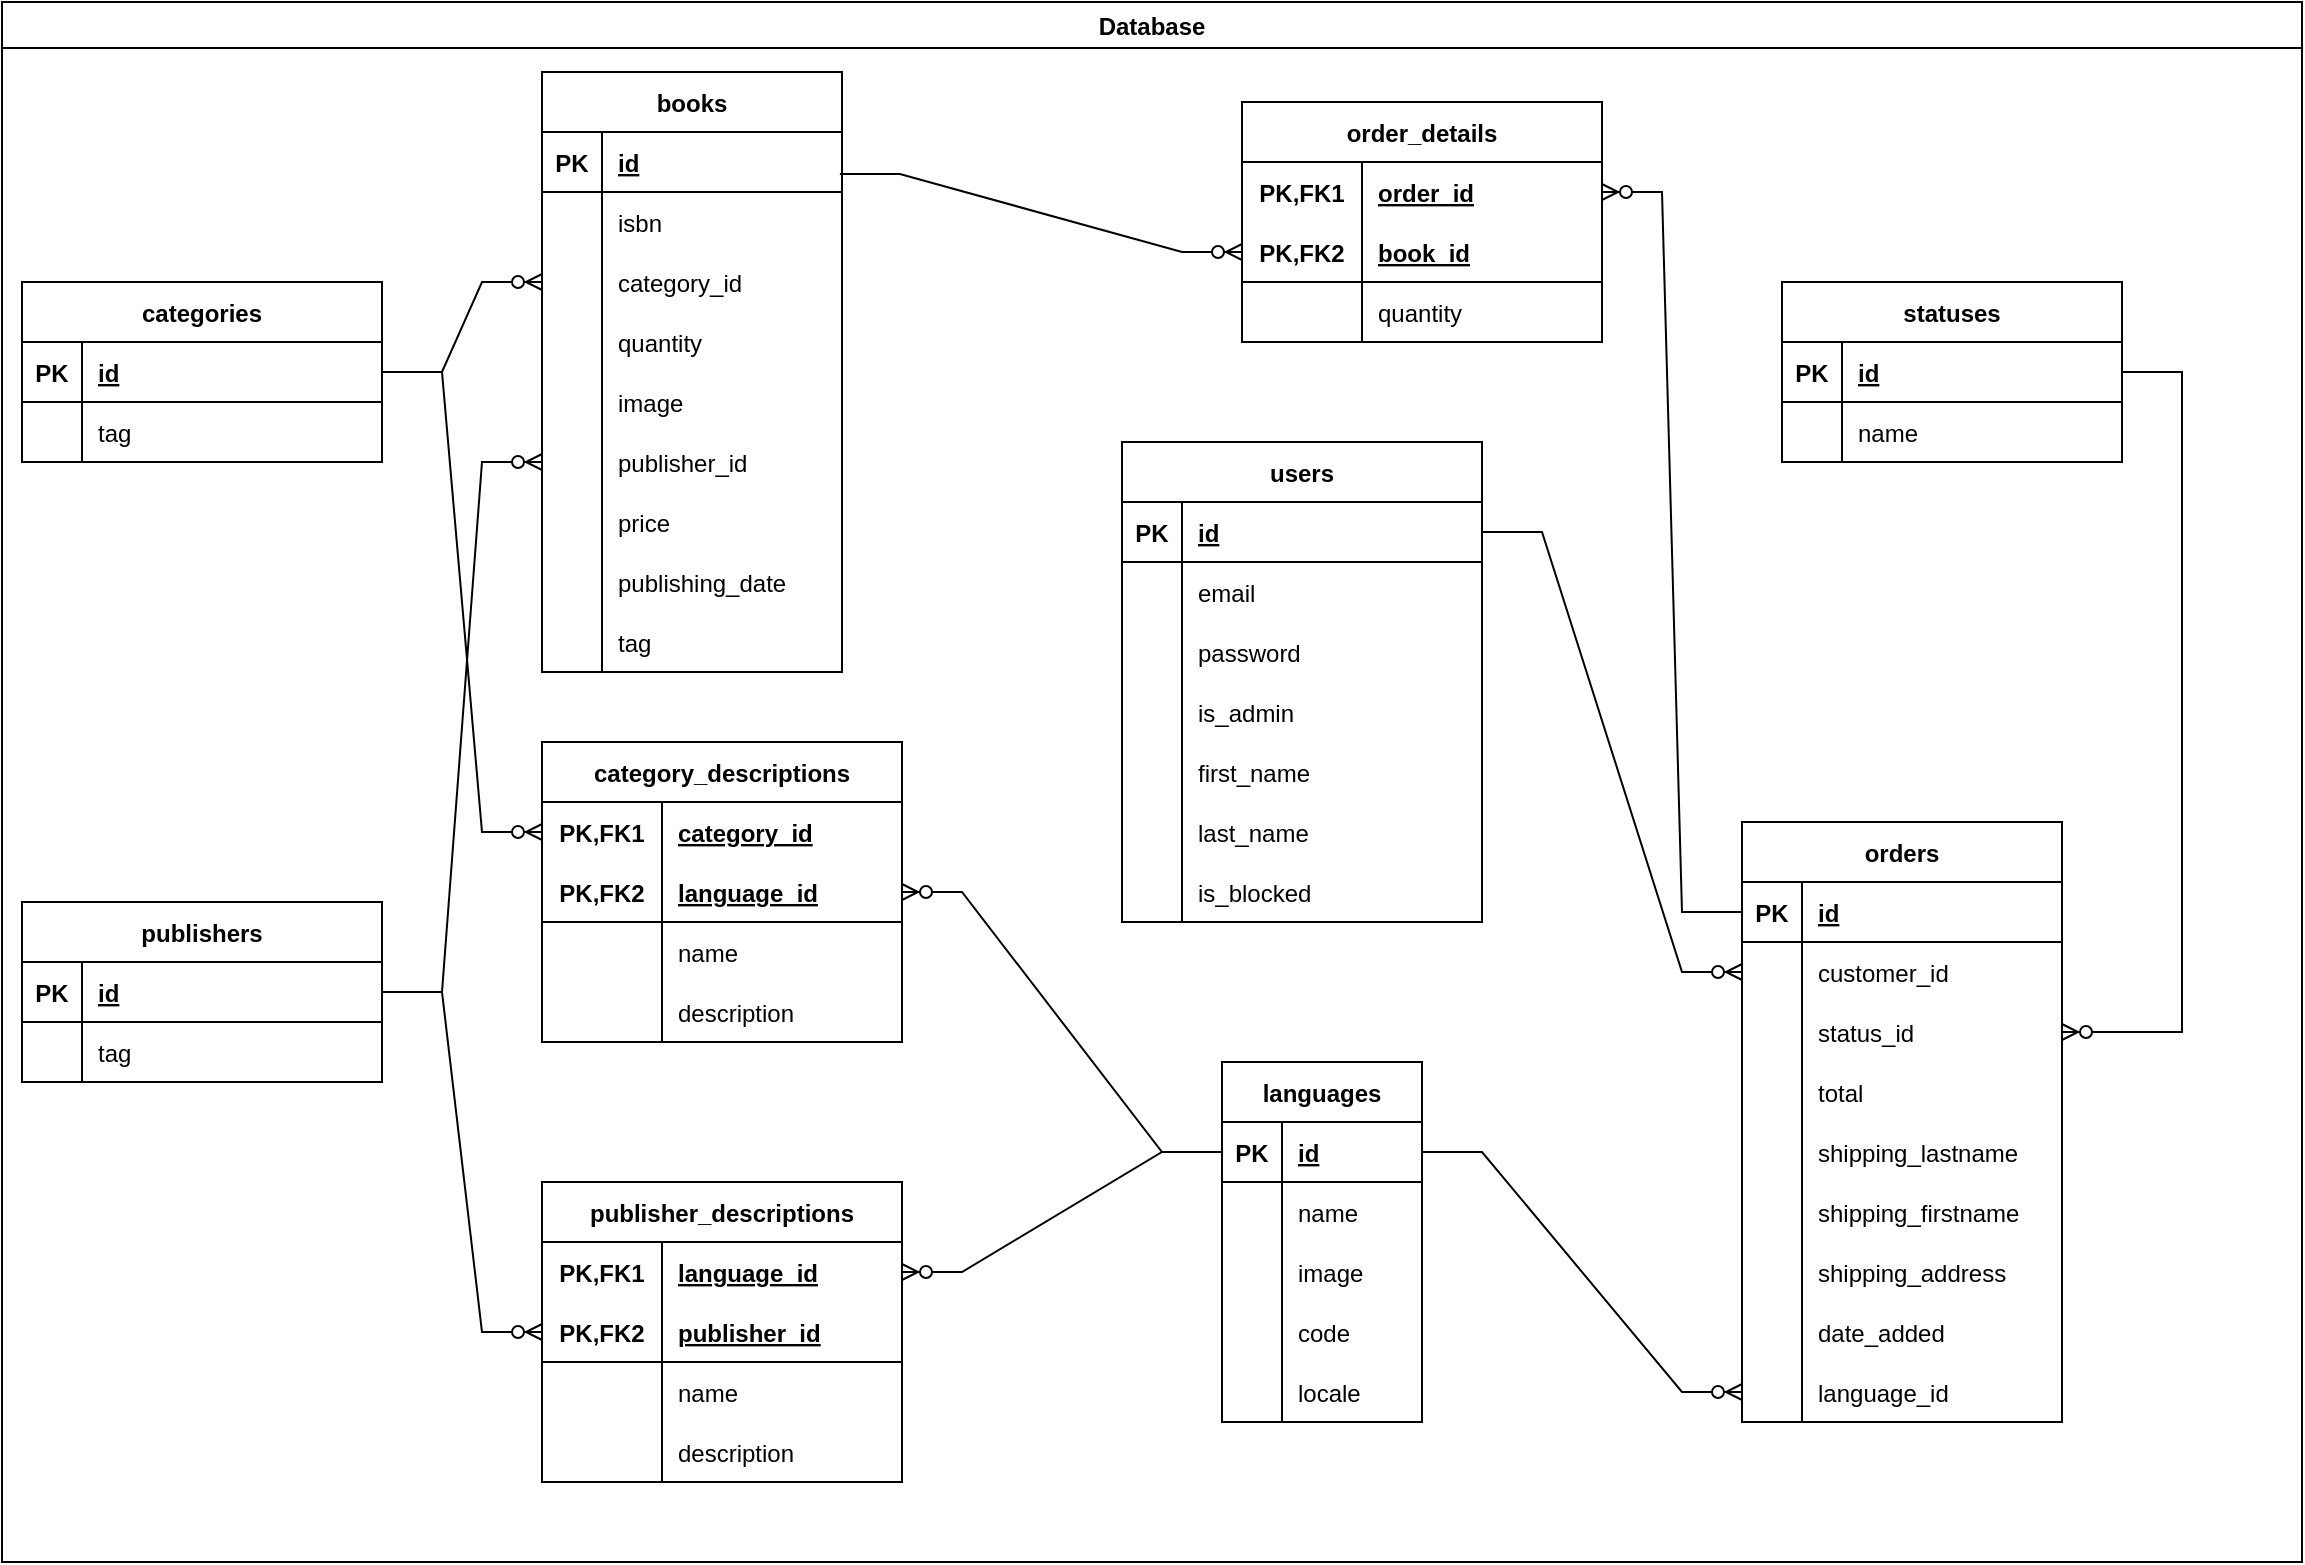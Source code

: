 <mxfile version="18.0.4" type="device"><diagram id="bjLAlt9_28FovXSgBq-a" name="Page-1"><mxGraphModel dx="2769" dy="1892" grid="1" gridSize="10" guides="1" tooltips="1" connect="1" arrows="1" fold="1" page="1" pageScale="1" pageWidth="1169" pageHeight="827" math="0" shadow="0"><root><mxCell id="0"/><mxCell id="1" parent="0"/><mxCell id="B6vU46QMTHsuETWmdPIT-1" value="Database" style="swimlane;" vertex="1" parent="1"><mxGeometry x="-1160" y="-790" width="1150" height="780" as="geometry"/></mxCell><mxCell id="B6vU46QMTHsuETWmdPIT-12" value="statuses" style="shape=table;startSize=30;container=1;collapsible=1;childLayout=tableLayout;fixedRows=1;rowLines=0;fontStyle=1;align=center;resizeLast=1;" vertex="1" parent="B6vU46QMTHsuETWmdPIT-1"><mxGeometry x="890" y="140" width="170" height="90" as="geometry"/></mxCell><mxCell id="B6vU46QMTHsuETWmdPIT-13" value="" style="shape=tableRow;horizontal=0;startSize=0;swimlaneHead=0;swimlaneBody=0;fillColor=none;collapsible=0;dropTarget=0;points=[[0,0.5],[1,0.5]];portConstraint=eastwest;top=0;left=0;right=0;bottom=1;" vertex="1" parent="B6vU46QMTHsuETWmdPIT-12"><mxGeometry y="30" width="170" height="30" as="geometry"/></mxCell><mxCell id="B6vU46QMTHsuETWmdPIT-14" value="PK" style="shape=partialRectangle;connectable=0;fillColor=none;top=0;left=0;bottom=0;right=0;fontStyle=1;overflow=hidden;" vertex="1" parent="B6vU46QMTHsuETWmdPIT-13"><mxGeometry width="30" height="30" as="geometry"><mxRectangle width="30" height="30" as="alternateBounds"/></mxGeometry></mxCell><mxCell id="B6vU46QMTHsuETWmdPIT-15" value="id" style="shape=partialRectangle;connectable=0;fillColor=none;top=0;left=0;bottom=0;right=0;align=left;spacingLeft=6;fontStyle=5;overflow=hidden;" vertex="1" parent="B6vU46QMTHsuETWmdPIT-13"><mxGeometry x="30" width="140" height="30" as="geometry"><mxRectangle width="140" height="30" as="alternateBounds"/></mxGeometry></mxCell><mxCell id="B6vU46QMTHsuETWmdPIT-16" value="" style="shape=tableRow;horizontal=0;startSize=0;swimlaneHead=0;swimlaneBody=0;fillColor=none;collapsible=0;dropTarget=0;points=[[0,0.5],[1,0.5]];portConstraint=eastwest;top=0;left=0;right=0;bottom=0;" vertex="1" parent="B6vU46QMTHsuETWmdPIT-12"><mxGeometry y="60" width="170" height="30" as="geometry"/></mxCell><mxCell id="B6vU46QMTHsuETWmdPIT-17" value="" style="shape=partialRectangle;connectable=0;fillColor=none;top=0;left=0;bottom=0;right=0;editable=1;overflow=hidden;" vertex="1" parent="B6vU46QMTHsuETWmdPIT-16"><mxGeometry width="30" height="30" as="geometry"><mxRectangle width="30" height="30" as="alternateBounds"/></mxGeometry></mxCell><mxCell id="B6vU46QMTHsuETWmdPIT-18" value="name" style="shape=partialRectangle;connectable=0;fillColor=none;top=0;left=0;bottom=0;right=0;align=left;spacingLeft=6;overflow=hidden;" vertex="1" parent="B6vU46QMTHsuETWmdPIT-16"><mxGeometry x="30" width="140" height="30" as="geometry"><mxRectangle width="140" height="30" as="alternateBounds"/></mxGeometry></mxCell><mxCell id="LK1R9qPp1oiLDb903F-I-153" value="orders" style="shape=table;startSize=30;container=1;collapsible=1;childLayout=tableLayout;fixedRows=1;rowLines=0;fontStyle=1;align=center;resizeLast=1;" parent="B6vU46QMTHsuETWmdPIT-1" vertex="1"><mxGeometry x="870" y="410" width="160" height="300" as="geometry"/></mxCell><mxCell id="LK1R9qPp1oiLDb903F-I-154" value="" style="shape=tableRow;horizontal=0;startSize=0;swimlaneHead=0;swimlaneBody=0;fillColor=none;collapsible=0;dropTarget=0;points=[[0,0.5],[1,0.5]];portConstraint=eastwest;top=0;left=0;right=0;bottom=1;" parent="LK1R9qPp1oiLDb903F-I-153" vertex="1"><mxGeometry y="30" width="160" height="30" as="geometry"/></mxCell><mxCell id="LK1R9qPp1oiLDb903F-I-155" value="PK" style="shape=partialRectangle;connectable=0;fillColor=none;top=0;left=0;bottom=0;right=0;fontStyle=1;overflow=hidden;" parent="LK1R9qPp1oiLDb903F-I-154" vertex="1"><mxGeometry width="30" height="30" as="geometry"><mxRectangle width="30" height="30" as="alternateBounds"/></mxGeometry></mxCell><mxCell id="LK1R9qPp1oiLDb903F-I-156" value="id" style="shape=partialRectangle;connectable=0;fillColor=none;top=0;left=0;bottom=0;right=0;align=left;spacingLeft=6;fontStyle=5;overflow=hidden;" parent="LK1R9qPp1oiLDb903F-I-154" vertex="1"><mxGeometry x="30" width="130" height="30" as="geometry"><mxRectangle width="130" height="30" as="alternateBounds"/></mxGeometry></mxCell><mxCell id="LK1R9qPp1oiLDb903F-I-157" value="" style="shape=tableRow;horizontal=0;startSize=0;swimlaneHead=0;swimlaneBody=0;fillColor=none;collapsible=0;dropTarget=0;points=[[0,0.5],[1,0.5]];portConstraint=eastwest;top=0;left=0;right=0;bottom=0;" parent="LK1R9qPp1oiLDb903F-I-153" vertex="1"><mxGeometry y="60" width="160" height="30" as="geometry"/></mxCell><mxCell id="LK1R9qPp1oiLDb903F-I-158" value="" style="shape=partialRectangle;connectable=0;fillColor=none;top=0;left=0;bottom=0;right=0;editable=1;overflow=hidden;" parent="LK1R9qPp1oiLDb903F-I-157" vertex="1"><mxGeometry width="30" height="30" as="geometry"><mxRectangle width="30" height="30" as="alternateBounds"/></mxGeometry></mxCell><mxCell id="LK1R9qPp1oiLDb903F-I-159" value="customer_id" style="shape=partialRectangle;connectable=0;fillColor=none;top=0;left=0;bottom=0;right=0;align=left;spacingLeft=6;overflow=hidden;" parent="LK1R9qPp1oiLDb903F-I-157" vertex="1"><mxGeometry x="30" width="130" height="30" as="geometry"><mxRectangle width="130" height="30" as="alternateBounds"/></mxGeometry></mxCell><mxCell id="LK1R9qPp1oiLDb903F-I-178" value="" style="shape=tableRow;horizontal=0;startSize=0;swimlaneHead=0;swimlaneBody=0;fillColor=none;collapsible=0;dropTarget=0;points=[[0,0.5],[1,0.5]];portConstraint=eastwest;top=0;left=0;right=0;bottom=0;" parent="LK1R9qPp1oiLDb903F-I-153" vertex="1"><mxGeometry y="90" width="160" height="30" as="geometry"/></mxCell><mxCell id="LK1R9qPp1oiLDb903F-I-179" value="" style="shape=partialRectangle;connectable=0;fillColor=none;top=0;left=0;bottom=0;right=0;editable=1;overflow=hidden;" parent="LK1R9qPp1oiLDb903F-I-178" vertex="1"><mxGeometry width="30" height="30" as="geometry"><mxRectangle width="30" height="30" as="alternateBounds"/></mxGeometry></mxCell><mxCell id="LK1R9qPp1oiLDb903F-I-180" value="status_id" style="shape=partialRectangle;connectable=0;fillColor=none;top=0;left=0;bottom=0;right=0;align=left;spacingLeft=6;overflow=hidden;" parent="LK1R9qPp1oiLDb903F-I-178" vertex="1"><mxGeometry x="30" width="130" height="30" as="geometry"><mxRectangle width="130" height="30" as="alternateBounds"/></mxGeometry></mxCell><mxCell id="LK1R9qPp1oiLDb903F-I-175" value="" style="shape=tableRow;horizontal=0;startSize=0;swimlaneHead=0;swimlaneBody=0;fillColor=none;collapsible=0;dropTarget=0;points=[[0,0.5],[1,0.5]];portConstraint=eastwest;top=0;left=0;right=0;bottom=0;" parent="LK1R9qPp1oiLDb903F-I-153" vertex="1"><mxGeometry y="120" width="160" height="30" as="geometry"/></mxCell><mxCell id="LK1R9qPp1oiLDb903F-I-176" value="" style="shape=partialRectangle;connectable=0;fillColor=none;top=0;left=0;bottom=0;right=0;editable=1;overflow=hidden;" parent="LK1R9qPp1oiLDb903F-I-175" vertex="1"><mxGeometry width="30" height="30" as="geometry"><mxRectangle width="30" height="30" as="alternateBounds"/></mxGeometry></mxCell><mxCell id="LK1R9qPp1oiLDb903F-I-177" value="total" style="shape=partialRectangle;connectable=0;fillColor=none;top=0;left=0;bottom=0;right=0;align=left;spacingLeft=6;overflow=hidden;" parent="LK1R9qPp1oiLDb903F-I-175" vertex="1"><mxGeometry x="30" width="130" height="30" as="geometry"><mxRectangle width="130" height="30" as="alternateBounds"/></mxGeometry></mxCell><mxCell id="LK1R9qPp1oiLDb903F-I-160" value="" style="shape=tableRow;horizontal=0;startSize=0;swimlaneHead=0;swimlaneBody=0;fillColor=none;collapsible=0;dropTarget=0;points=[[0,0.5],[1,0.5]];portConstraint=eastwest;top=0;left=0;right=0;bottom=0;" parent="LK1R9qPp1oiLDb903F-I-153" vertex="1"><mxGeometry y="150" width="160" height="30" as="geometry"/></mxCell><mxCell id="LK1R9qPp1oiLDb903F-I-161" value="" style="shape=partialRectangle;connectable=0;fillColor=none;top=0;left=0;bottom=0;right=0;editable=1;overflow=hidden;" parent="LK1R9qPp1oiLDb903F-I-160" vertex="1"><mxGeometry width="30" height="30" as="geometry"><mxRectangle width="30" height="30" as="alternateBounds"/></mxGeometry></mxCell><mxCell id="LK1R9qPp1oiLDb903F-I-162" value="shipping_lastname" style="shape=partialRectangle;connectable=0;fillColor=none;top=0;left=0;bottom=0;right=0;align=left;spacingLeft=6;overflow=hidden;" parent="LK1R9qPp1oiLDb903F-I-160" vertex="1"><mxGeometry x="30" width="130" height="30" as="geometry"><mxRectangle width="130" height="30" as="alternateBounds"/></mxGeometry></mxCell><mxCell id="LK1R9qPp1oiLDb903F-I-166" value="" style="shape=tableRow;horizontal=0;startSize=0;swimlaneHead=0;swimlaneBody=0;fillColor=none;collapsible=0;dropTarget=0;points=[[0,0.5],[1,0.5]];portConstraint=eastwest;top=0;left=0;right=0;bottom=0;" parent="LK1R9qPp1oiLDb903F-I-153" vertex="1"><mxGeometry y="180" width="160" height="30" as="geometry"/></mxCell><mxCell id="LK1R9qPp1oiLDb903F-I-167" value="" style="shape=partialRectangle;connectable=0;fillColor=none;top=0;left=0;bottom=0;right=0;editable=1;overflow=hidden;" parent="LK1R9qPp1oiLDb903F-I-166" vertex="1"><mxGeometry width="30" height="30" as="geometry"><mxRectangle width="30" height="30" as="alternateBounds"/></mxGeometry></mxCell><mxCell id="LK1R9qPp1oiLDb903F-I-168" value="shipping_firstname" style="shape=partialRectangle;connectable=0;fillColor=none;top=0;left=0;bottom=0;right=0;align=left;spacingLeft=6;overflow=hidden;" parent="LK1R9qPp1oiLDb903F-I-166" vertex="1"><mxGeometry x="30" width="130" height="30" as="geometry"><mxRectangle width="130" height="30" as="alternateBounds"/></mxGeometry></mxCell><mxCell id="LK1R9qPp1oiLDb903F-I-172" value="" style="shape=tableRow;horizontal=0;startSize=0;swimlaneHead=0;swimlaneBody=0;fillColor=none;collapsible=0;dropTarget=0;points=[[0,0.5],[1,0.5]];portConstraint=eastwest;top=0;left=0;right=0;bottom=0;" parent="LK1R9qPp1oiLDb903F-I-153" vertex="1"><mxGeometry y="210" width="160" height="30" as="geometry"/></mxCell><mxCell id="LK1R9qPp1oiLDb903F-I-173" value="" style="shape=partialRectangle;connectable=0;fillColor=none;top=0;left=0;bottom=0;right=0;editable=1;overflow=hidden;" parent="LK1R9qPp1oiLDb903F-I-172" vertex="1"><mxGeometry width="30" height="30" as="geometry"><mxRectangle width="30" height="30" as="alternateBounds"/></mxGeometry></mxCell><mxCell id="LK1R9qPp1oiLDb903F-I-174" value="shipping_address" style="shape=partialRectangle;connectable=0;fillColor=none;top=0;left=0;bottom=0;right=0;align=left;spacingLeft=6;overflow=hidden;" parent="LK1R9qPp1oiLDb903F-I-172" vertex="1"><mxGeometry x="30" width="130" height="30" as="geometry"><mxRectangle width="130" height="30" as="alternateBounds"/></mxGeometry></mxCell><mxCell id="LK1R9qPp1oiLDb903F-I-237" value="" style="shape=tableRow;horizontal=0;startSize=0;swimlaneHead=0;swimlaneBody=0;fillColor=none;collapsible=0;dropTarget=0;points=[[0,0.5],[1,0.5]];portConstraint=eastwest;top=0;left=0;right=0;bottom=0;" parent="LK1R9qPp1oiLDb903F-I-153" vertex="1"><mxGeometry y="240" width="160" height="30" as="geometry"/></mxCell><mxCell id="LK1R9qPp1oiLDb903F-I-238" value="" style="shape=partialRectangle;connectable=0;fillColor=none;top=0;left=0;bottom=0;right=0;editable=1;overflow=hidden;" parent="LK1R9qPp1oiLDb903F-I-237" vertex="1"><mxGeometry width="30" height="30" as="geometry"><mxRectangle width="30" height="30" as="alternateBounds"/></mxGeometry></mxCell><mxCell id="LK1R9qPp1oiLDb903F-I-239" value="date_added" style="shape=partialRectangle;connectable=0;fillColor=none;top=0;left=0;bottom=0;right=0;align=left;spacingLeft=6;overflow=hidden;" parent="LK1R9qPp1oiLDb903F-I-237" vertex="1"><mxGeometry x="30" width="130" height="30" as="geometry"><mxRectangle width="130" height="30" as="alternateBounds"/></mxGeometry></mxCell><mxCell id="LK1R9qPp1oiLDb903F-I-196" value="" style="shape=tableRow;horizontal=0;startSize=0;swimlaneHead=0;swimlaneBody=0;fillColor=none;collapsible=0;dropTarget=0;points=[[0,0.5],[1,0.5]];portConstraint=eastwest;top=0;left=0;right=0;bottom=0;" parent="LK1R9qPp1oiLDb903F-I-153" vertex="1"><mxGeometry y="270" width="160" height="30" as="geometry"/></mxCell><mxCell id="LK1R9qPp1oiLDb903F-I-197" value="" style="shape=partialRectangle;connectable=0;fillColor=none;top=0;left=0;bottom=0;right=0;editable=1;overflow=hidden;" parent="LK1R9qPp1oiLDb903F-I-196" vertex="1"><mxGeometry width="30" height="30" as="geometry"><mxRectangle width="30" height="30" as="alternateBounds"/></mxGeometry></mxCell><mxCell id="LK1R9qPp1oiLDb903F-I-198" value="language_id" style="shape=partialRectangle;connectable=0;fillColor=none;top=0;left=0;bottom=0;right=0;align=left;spacingLeft=6;overflow=hidden;" parent="LK1R9qPp1oiLDb903F-I-196" vertex="1"><mxGeometry x="30" width="130" height="30" as="geometry"><mxRectangle width="130" height="30" as="alternateBounds"/></mxGeometry></mxCell><mxCell id="LK1R9qPp1oiLDb903F-I-247" value="users" style="shape=table;startSize=30;container=1;collapsible=1;childLayout=tableLayout;fixedRows=1;rowLines=0;fontStyle=1;align=center;resizeLast=1;" parent="B6vU46QMTHsuETWmdPIT-1" vertex="1"><mxGeometry x="560" y="220" width="180" height="240" as="geometry"/></mxCell><mxCell id="LK1R9qPp1oiLDb903F-I-248" value="" style="shape=tableRow;horizontal=0;startSize=0;swimlaneHead=0;swimlaneBody=0;fillColor=none;collapsible=0;dropTarget=0;points=[[0,0.5],[1,0.5]];portConstraint=eastwest;top=0;left=0;right=0;bottom=1;" parent="LK1R9qPp1oiLDb903F-I-247" vertex="1"><mxGeometry y="30" width="180" height="30" as="geometry"/></mxCell><mxCell id="LK1R9qPp1oiLDb903F-I-249" value="PK" style="shape=partialRectangle;connectable=0;fillColor=none;top=0;left=0;bottom=0;right=0;fontStyle=1;overflow=hidden;" parent="LK1R9qPp1oiLDb903F-I-248" vertex="1"><mxGeometry width="30" height="30" as="geometry"><mxRectangle width="30" height="30" as="alternateBounds"/></mxGeometry></mxCell><mxCell id="LK1R9qPp1oiLDb903F-I-250" value="id" style="shape=partialRectangle;connectable=0;fillColor=none;top=0;left=0;bottom=0;right=0;align=left;spacingLeft=6;fontStyle=5;overflow=hidden;" parent="LK1R9qPp1oiLDb903F-I-248" vertex="1"><mxGeometry x="30" width="150" height="30" as="geometry"><mxRectangle width="150" height="30" as="alternateBounds"/></mxGeometry></mxCell><mxCell id="LK1R9qPp1oiLDb903F-I-251" value="" style="shape=tableRow;horizontal=0;startSize=0;swimlaneHead=0;swimlaneBody=0;fillColor=none;collapsible=0;dropTarget=0;points=[[0,0.5],[1,0.5]];portConstraint=eastwest;top=0;left=0;right=0;bottom=0;" parent="LK1R9qPp1oiLDb903F-I-247" vertex="1"><mxGeometry y="60" width="180" height="30" as="geometry"/></mxCell><mxCell id="LK1R9qPp1oiLDb903F-I-252" value="" style="shape=partialRectangle;connectable=0;fillColor=none;top=0;left=0;bottom=0;right=0;editable=1;overflow=hidden;" parent="LK1R9qPp1oiLDb903F-I-251" vertex="1"><mxGeometry width="30" height="30" as="geometry"><mxRectangle width="30" height="30" as="alternateBounds"/></mxGeometry></mxCell><mxCell id="LK1R9qPp1oiLDb903F-I-253" value="email" style="shape=partialRectangle;connectable=0;fillColor=none;top=0;left=0;bottom=0;right=0;align=left;spacingLeft=6;overflow=hidden;" parent="LK1R9qPp1oiLDb903F-I-251" vertex="1"><mxGeometry x="30" width="150" height="30" as="geometry"><mxRectangle width="150" height="30" as="alternateBounds"/></mxGeometry></mxCell><mxCell id="LK1R9qPp1oiLDb903F-I-254" value="" style="shape=tableRow;horizontal=0;startSize=0;swimlaneHead=0;swimlaneBody=0;fillColor=none;collapsible=0;dropTarget=0;points=[[0,0.5],[1,0.5]];portConstraint=eastwest;top=0;left=0;right=0;bottom=0;" parent="LK1R9qPp1oiLDb903F-I-247" vertex="1"><mxGeometry y="90" width="180" height="30" as="geometry"/></mxCell><mxCell id="LK1R9qPp1oiLDb903F-I-255" value="" style="shape=partialRectangle;connectable=0;fillColor=none;top=0;left=0;bottom=0;right=0;editable=1;overflow=hidden;" parent="LK1R9qPp1oiLDb903F-I-254" vertex="1"><mxGeometry width="30" height="30" as="geometry"><mxRectangle width="30" height="30" as="alternateBounds"/></mxGeometry></mxCell><mxCell id="LK1R9qPp1oiLDb903F-I-256" value="password" style="shape=partialRectangle;connectable=0;fillColor=none;top=0;left=0;bottom=0;right=0;align=left;spacingLeft=6;overflow=hidden;" parent="LK1R9qPp1oiLDb903F-I-254" vertex="1"><mxGeometry x="30" width="150" height="30" as="geometry"><mxRectangle width="150" height="30" as="alternateBounds"/></mxGeometry></mxCell><mxCell id="LK1R9qPp1oiLDb903F-I-257" value="" style="shape=tableRow;horizontal=0;startSize=0;swimlaneHead=0;swimlaneBody=0;fillColor=none;collapsible=0;dropTarget=0;points=[[0,0.5],[1,0.5]];portConstraint=eastwest;top=0;left=0;right=0;bottom=0;" parent="LK1R9qPp1oiLDb903F-I-247" vertex="1"><mxGeometry y="120" width="180" height="30" as="geometry"/></mxCell><mxCell id="LK1R9qPp1oiLDb903F-I-258" value="" style="shape=partialRectangle;connectable=0;fillColor=none;top=0;left=0;bottom=0;right=0;editable=1;overflow=hidden;" parent="LK1R9qPp1oiLDb903F-I-257" vertex="1"><mxGeometry width="30" height="30" as="geometry"><mxRectangle width="30" height="30" as="alternateBounds"/></mxGeometry></mxCell><mxCell id="LK1R9qPp1oiLDb903F-I-259" value="is_admin" style="shape=partialRectangle;connectable=0;fillColor=none;top=0;left=0;bottom=0;right=0;align=left;spacingLeft=6;overflow=hidden;" parent="LK1R9qPp1oiLDb903F-I-257" vertex="1"><mxGeometry x="30" width="150" height="30" as="geometry"><mxRectangle width="150" height="30" as="alternateBounds"/></mxGeometry></mxCell><mxCell id="LK1R9qPp1oiLDb903F-I-260" value="" style="shape=tableRow;horizontal=0;startSize=0;swimlaneHead=0;swimlaneBody=0;fillColor=none;collapsible=0;dropTarget=0;points=[[0,0.5],[1,0.5]];portConstraint=eastwest;top=0;left=0;right=0;bottom=0;" parent="LK1R9qPp1oiLDb903F-I-247" vertex="1"><mxGeometry y="150" width="180" height="30" as="geometry"/></mxCell><mxCell id="LK1R9qPp1oiLDb903F-I-261" value="" style="shape=partialRectangle;connectable=0;fillColor=none;top=0;left=0;bottom=0;right=0;editable=1;overflow=hidden;" parent="LK1R9qPp1oiLDb903F-I-260" vertex="1"><mxGeometry width="30" height="30" as="geometry"><mxRectangle width="30" height="30" as="alternateBounds"/></mxGeometry></mxCell><mxCell id="LK1R9qPp1oiLDb903F-I-262" value="first_name" style="shape=partialRectangle;connectable=0;fillColor=none;top=0;left=0;bottom=0;right=0;align=left;spacingLeft=6;overflow=hidden;" parent="LK1R9qPp1oiLDb903F-I-260" vertex="1"><mxGeometry x="30" width="150" height="30" as="geometry"><mxRectangle width="150" height="30" as="alternateBounds"/></mxGeometry></mxCell><mxCell id="LK1R9qPp1oiLDb903F-I-263" value="" style="shape=tableRow;horizontal=0;startSize=0;swimlaneHead=0;swimlaneBody=0;fillColor=none;collapsible=0;dropTarget=0;points=[[0,0.5],[1,0.5]];portConstraint=eastwest;top=0;left=0;right=0;bottom=0;" parent="LK1R9qPp1oiLDb903F-I-247" vertex="1"><mxGeometry y="180" width="180" height="30" as="geometry"/></mxCell><mxCell id="LK1R9qPp1oiLDb903F-I-264" value="" style="shape=partialRectangle;connectable=0;fillColor=none;top=0;left=0;bottom=0;right=0;editable=1;overflow=hidden;" parent="LK1R9qPp1oiLDb903F-I-263" vertex="1"><mxGeometry width="30" height="30" as="geometry"><mxRectangle width="30" height="30" as="alternateBounds"/></mxGeometry></mxCell><mxCell id="LK1R9qPp1oiLDb903F-I-265" value="last_name" style="shape=partialRectangle;connectable=0;fillColor=none;top=0;left=0;bottom=0;right=0;align=left;spacingLeft=6;overflow=hidden;" parent="LK1R9qPp1oiLDb903F-I-263" vertex="1"><mxGeometry x="30" width="150" height="30" as="geometry"><mxRectangle width="150" height="30" as="alternateBounds"/></mxGeometry></mxCell><mxCell id="LK1R9qPp1oiLDb903F-I-267" value="" style="shape=tableRow;horizontal=0;startSize=0;swimlaneHead=0;swimlaneBody=0;fillColor=none;collapsible=0;dropTarget=0;points=[[0,0.5],[1,0.5]];portConstraint=eastwest;top=0;left=0;right=0;bottom=0;" parent="LK1R9qPp1oiLDb903F-I-247" vertex="1"><mxGeometry y="210" width="180" height="30" as="geometry"/></mxCell><mxCell id="LK1R9qPp1oiLDb903F-I-268" value="" style="shape=partialRectangle;connectable=0;fillColor=none;top=0;left=0;bottom=0;right=0;editable=1;overflow=hidden;" parent="LK1R9qPp1oiLDb903F-I-267" vertex="1"><mxGeometry width="30" height="30" as="geometry"><mxRectangle width="30" height="30" as="alternateBounds"/></mxGeometry></mxCell><mxCell id="LK1R9qPp1oiLDb903F-I-269" value="is_blocked" style="shape=partialRectangle;connectable=0;fillColor=none;top=0;left=0;bottom=0;right=0;align=left;spacingLeft=6;overflow=hidden;" parent="LK1R9qPp1oiLDb903F-I-267" vertex="1"><mxGeometry x="30" width="150" height="30" as="geometry"><mxRectangle width="150" height="30" as="alternateBounds"/></mxGeometry></mxCell><mxCell id="LK1R9qPp1oiLDb903F-I-372" value="" style="edgeStyle=entityRelationEdgeStyle;fontSize=12;html=1;endArrow=ERzeroToMany;endFill=1;rounded=0;exitX=1;exitY=0.5;exitDx=0;exitDy=0;entryX=0;entryY=0.5;entryDx=0;entryDy=0;" parent="B6vU46QMTHsuETWmdPIT-1" source="LK1R9qPp1oiLDb903F-I-248" target="LK1R9qPp1oiLDb903F-I-157" edge="1"><mxGeometry width="100" height="100" relative="1" as="geometry"><mxPoint x="550" y="470" as="sourcePoint"/><mxPoint x="650" y="370" as="targetPoint"/></mxGeometry></mxCell><mxCell id="B6vU46QMTHsuETWmdPIT-45" value="" style="edgeStyle=entityRelationEdgeStyle;fontSize=12;html=1;endArrow=ERzeroToMany;endFill=1;rounded=0;entryX=1;entryY=0.5;entryDx=0;entryDy=0;" edge="1" parent="B6vU46QMTHsuETWmdPIT-1" source="B6vU46QMTHsuETWmdPIT-13" target="LK1R9qPp1oiLDb903F-I-178"><mxGeometry width="100" height="100" relative="1" as="geometry"><mxPoint x="1170" y="465" as="sourcePoint"/><mxPoint x="1130" y="380" as="targetPoint"/></mxGeometry></mxCell><mxCell id="B6vU46QMTHsuETWmdPIT-47" value="" style="edgeStyle=entityRelationEdgeStyle;fontSize=12;html=1;endArrow=ERzeroToMany;endFill=1;rounded=0;exitX=1;exitY=0.5;exitDx=0;exitDy=0;" edge="1" parent="B6vU46QMTHsuETWmdPIT-1" source="LK1R9qPp1oiLDb903F-I-15" target="LK1R9qPp1oiLDb903F-I-196"><mxGeometry width="100" height="100" relative="1" as="geometry"><mxPoint x="880.0" y="585" as="sourcePoint"/><mxPoint x="1130" y="380" as="targetPoint"/></mxGeometry></mxCell><mxCell id="LK1R9qPp1oiLDb903F-I-315" value="publisher_descriptions" style="shape=table;startSize=30;container=1;collapsible=1;childLayout=tableLayout;fixedRows=1;rowLines=0;fontStyle=1;align=center;resizeLast=1;" parent="B6vU46QMTHsuETWmdPIT-1" vertex="1"><mxGeometry x="270" y="590" width="180" height="150" as="geometry"/></mxCell><mxCell id="LK1R9qPp1oiLDb903F-I-316" value="" style="shape=tableRow;horizontal=0;startSize=0;swimlaneHead=0;swimlaneBody=0;fillColor=none;collapsible=0;dropTarget=0;points=[[0,0.5],[1,0.5]];portConstraint=eastwest;top=0;left=0;right=0;bottom=0;" parent="LK1R9qPp1oiLDb903F-I-315" vertex="1"><mxGeometry y="30" width="180" height="30" as="geometry"/></mxCell><mxCell id="LK1R9qPp1oiLDb903F-I-317" value="PK,FK1" style="shape=partialRectangle;connectable=0;fillColor=none;top=0;left=0;bottom=0;right=0;fontStyle=1;overflow=hidden;" parent="LK1R9qPp1oiLDb903F-I-316" vertex="1"><mxGeometry width="60" height="30" as="geometry"><mxRectangle width="60" height="30" as="alternateBounds"/></mxGeometry></mxCell><mxCell id="LK1R9qPp1oiLDb903F-I-318" value="language_id" style="shape=partialRectangle;connectable=0;fillColor=none;top=0;left=0;bottom=0;right=0;align=left;spacingLeft=6;fontStyle=5;overflow=hidden;" parent="LK1R9qPp1oiLDb903F-I-316" vertex="1"><mxGeometry x="60" width="120" height="30" as="geometry"><mxRectangle width="120" height="30" as="alternateBounds"/></mxGeometry></mxCell><mxCell id="LK1R9qPp1oiLDb903F-I-319" value="" style="shape=tableRow;horizontal=0;startSize=0;swimlaneHead=0;swimlaneBody=0;fillColor=none;collapsible=0;dropTarget=0;points=[[0,0.5],[1,0.5]];portConstraint=eastwest;top=0;left=0;right=0;bottom=1;" parent="LK1R9qPp1oiLDb903F-I-315" vertex="1"><mxGeometry y="60" width="180" height="30" as="geometry"/></mxCell><mxCell id="LK1R9qPp1oiLDb903F-I-320" value="PK,FK2" style="shape=partialRectangle;connectable=0;fillColor=none;top=0;left=0;bottom=0;right=0;fontStyle=1;overflow=hidden;" parent="LK1R9qPp1oiLDb903F-I-319" vertex="1"><mxGeometry width="60" height="30" as="geometry"><mxRectangle width="60" height="30" as="alternateBounds"/></mxGeometry></mxCell><mxCell id="LK1R9qPp1oiLDb903F-I-321" value="publisher_id" style="shape=partialRectangle;connectable=0;fillColor=none;top=0;left=0;bottom=0;right=0;align=left;spacingLeft=6;fontStyle=5;overflow=hidden;" parent="LK1R9qPp1oiLDb903F-I-319" vertex="1"><mxGeometry x="60" width="120" height="30" as="geometry"><mxRectangle width="120" height="30" as="alternateBounds"/></mxGeometry></mxCell><mxCell id="LK1R9qPp1oiLDb903F-I-322" value="" style="shape=tableRow;horizontal=0;startSize=0;swimlaneHead=0;swimlaneBody=0;fillColor=none;collapsible=0;dropTarget=0;points=[[0,0.5],[1,0.5]];portConstraint=eastwest;top=0;left=0;right=0;bottom=0;" parent="LK1R9qPp1oiLDb903F-I-315" vertex="1"><mxGeometry y="90" width="180" height="30" as="geometry"/></mxCell><mxCell id="LK1R9qPp1oiLDb903F-I-323" value="" style="shape=partialRectangle;connectable=0;fillColor=none;top=0;left=0;bottom=0;right=0;editable=1;overflow=hidden;" parent="LK1R9qPp1oiLDb903F-I-322" vertex="1"><mxGeometry width="60" height="30" as="geometry"><mxRectangle width="60" height="30" as="alternateBounds"/></mxGeometry></mxCell><mxCell id="LK1R9qPp1oiLDb903F-I-324" value="name" style="shape=partialRectangle;connectable=0;fillColor=none;top=0;left=0;bottom=0;right=0;align=left;spacingLeft=6;overflow=hidden;" parent="LK1R9qPp1oiLDb903F-I-322" vertex="1"><mxGeometry x="60" width="120" height="30" as="geometry"><mxRectangle width="120" height="30" as="alternateBounds"/></mxGeometry></mxCell><mxCell id="LK1R9qPp1oiLDb903F-I-337" value="" style="shape=tableRow;horizontal=0;startSize=0;swimlaneHead=0;swimlaneBody=0;fillColor=none;collapsible=0;dropTarget=0;points=[[0,0.5],[1,0.5]];portConstraint=eastwest;top=0;left=0;right=0;bottom=0;" parent="LK1R9qPp1oiLDb903F-I-315" vertex="1"><mxGeometry y="120" width="180" height="30" as="geometry"/></mxCell><mxCell id="LK1R9qPp1oiLDb903F-I-338" value="" style="shape=partialRectangle;connectable=0;fillColor=none;top=0;left=0;bottom=0;right=0;editable=1;overflow=hidden;" parent="LK1R9qPp1oiLDb903F-I-337" vertex="1"><mxGeometry width="60" height="30" as="geometry"><mxRectangle width="60" height="30" as="alternateBounds"/></mxGeometry></mxCell><mxCell id="LK1R9qPp1oiLDb903F-I-339" value="description" style="shape=partialRectangle;connectable=0;fillColor=none;top=0;left=0;bottom=0;right=0;align=left;spacingLeft=6;overflow=hidden;" parent="LK1R9qPp1oiLDb903F-I-337" vertex="1"><mxGeometry x="60" width="120" height="30" as="geometry"><mxRectangle width="120" height="30" as="alternateBounds"/></mxGeometry></mxCell><mxCell id="LK1R9qPp1oiLDb903F-I-14" value="languages" style="shape=table;startSize=30;container=1;collapsible=1;childLayout=tableLayout;fixedRows=1;rowLines=0;fontStyle=1;align=center;resizeLast=1;" parent="B6vU46QMTHsuETWmdPIT-1" vertex="1"><mxGeometry x="610" y="530" width="100" height="180" as="geometry"/></mxCell><mxCell id="LK1R9qPp1oiLDb903F-I-15" value="" style="shape=tableRow;horizontal=0;startSize=0;swimlaneHead=0;swimlaneBody=0;fillColor=none;collapsible=0;dropTarget=0;points=[[0,0.5],[1,0.5]];portConstraint=eastwest;top=0;left=0;right=0;bottom=1;" parent="LK1R9qPp1oiLDb903F-I-14" vertex="1"><mxGeometry y="30" width="100" height="30" as="geometry"/></mxCell><mxCell id="LK1R9qPp1oiLDb903F-I-16" value="PK" style="shape=partialRectangle;connectable=0;fillColor=none;top=0;left=0;bottom=0;right=0;fontStyle=1;overflow=hidden;" parent="LK1R9qPp1oiLDb903F-I-15" vertex="1"><mxGeometry width="30" height="30" as="geometry"><mxRectangle width="30" height="30" as="alternateBounds"/></mxGeometry></mxCell><mxCell id="LK1R9qPp1oiLDb903F-I-17" value="id" style="shape=partialRectangle;connectable=0;fillColor=none;top=0;left=0;bottom=0;right=0;align=left;spacingLeft=6;fontStyle=5;overflow=hidden;" parent="LK1R9qPp1oiLDb903F-I-15" vertex="1"><mxGeometry x="30" width="70" height="30" as="geometry"><mxRectangle width="70" height="30" as="alternateBounds"/></mxGeometry></mxCell><mxCell id="LK1R9qPp1oiLDb903F-I-18" value="" style="shape=tableRow;horizontal=0;startSize=0;swimlaneHead=0;swimlaneBody=0;fillColor=none;collapsible=0;dropTarget=0;points=[[0,0.5],[1,0.5]];portConstraint=eastwest;top=0;left=0;right=0;bottom=0;" parent="LK1R9qPp1oiLDb903F-I-14" vertex="1"><mxGeometry y="60" width="100" height="30" as="geometry"/></mxCell><mxCell id="LK1R9qPp1oiLDb903F-I-19" value="" style="shape=partialRectangle;connectable=0;fillColor=none;top=0;left=0;bottom=0;right=0;editable=1;overflow=hidden;" parent="LK1R9qPp1oiLDb903F-I-18" vertex="1"><mxGeometry width="30" height="30" as="geometry"><mxRectangle width="30" height="30" as="alternateBounds"/></mxGeometry></mxCell><mxCell id="LK1R9qPp1oiLDb903F-I-20" value="name" style="shape=partialRectangle;connectable=0;fillColor=none;top=0;left=0;bottom=0;right=0;align=left;spacingLeft=6;overflow=hidden;" parent="LK1R9qPp1oiLDb903F-I-18" vertex="1"><mxGeometry x="30" width="70" height="30" as="geometry"><mxRectangle width="70" height="30" as="alternateBounds"/></mxGeometry></mxCell><mxCell id="LK1R9qPp1oiLDb903F-I-21" value="" style="shape=tableRow;horizontal=0;startSize=0;swimlaneHead=0;swimlaneBody=0;fillColor=none;collapsible=0;dropTarget=0;points=[[0,0.5],[1,0.5]];portConstraint=eastwest;top=0;left=0;right=0;bottom=0;" parent="LK1R9qPp1oiLDb903F-I-14" vertex="1"><mxGeometry y="90" width="100" height="30" as="geometry"/></mxCell><mxCell id="LK1R9qPp1oiLDb903F-I-22" value="" style="shape=partialRectangle;connectable=0;fillColor=none;top=0;left=0;bottom=0;right=0;editable=1;overflow=hidden;" parent="LK1R9qPp1oiLDb903F-I-21" vertex="1"><mxGeometry width="30" height="30" as="geometry"><mxRectangle width="30" height="30" as="alternateBounds"/></mxGeometry></mxCell><mxCell id="LK1R9qPp1oiLDb903F-I-23" value="image" style="shape=partialRectangle;connectable=0;fillColor=none;top=0;left=0;bottom=0;right=0;align=left;spacingLeft=6;overflow=hidden;" parent="LK1R9qPp1oiLDb903F-I-21" vertex="1"><mxGeometry x="30" width="70" height="30" as="geometry"><mxRectangle width="70" height="30" as="alternateBounds"/></mxGeometry></mxCell><mxCell id="LK1R9qPp1oiLDb903F-I-24" value="" style="shape=tableRow;horizontal=0;startSize=0;swimlaneHead=0;swimlaneBody=0;fillColor=none;collapsible=0;dropTarget=0;points=[[0,0.5],[1,0.5]];portConstraint=eastwest;top=0;left=0;right=0;bottom=0;" parent="LK1R9qPp1oiLDb903F-I-14" vertex="1"><mxGeometry y="120" width="100" height="30" as="geometry"/></mxCell><mxCell id="LK1R9qPp1oiLDb903F-I-25" value="" style="shape=partialRectangle;connectable=0;fillColor=none;top=0;left=0;bottom=0;right=0;editable=1;overflow=hidden;" parent="LK1R9qPp1oiLDb903F-I-24" vertex="1"><mxGeometry width="30" height="30" as="geometry"><mxRectangle width="30" height="30" as="alternateBounds"/></mxGeometry></mxCell><mxCell id="LK1R9qPp1oiLDb903F-I-26" value="code" style="shape=partialRectangle;connectable=0;fillColor=none;top=0;left=0;bottom=0;right=0;align=left;spacingLeft=6;overflow=hidden;" parent="LK1R9qPp1oiLDb903F-I-24" vertex="1"><mxGeometry x="30" width="70" height="30" as="geometry"><mxRectangle width="70" height="30" as="alternateBounds"/></mxGeometry></mxCell><mxCell id="LK1R9qPp1oiLDb903F-I-27" value="" style="shape=tableRow;horizontal=0;startSize=0;swimlaneHead=0;swimlaneBody=0;fillColor=none;collapsible=0;dropTarget=0;points=[[0,0.5],[1,0.5]];portConstraint=eastwest;top=0;left=0;right=0;bottom=0;" parent="LK1R9qPp1oiLDb903F-I-14" vertex="1"><mxGeometry y="150" width="100" height="30" as="geometry"/></mxCell><mxCell id="LK1R9qPp1oiLDb903F-I-28" value="" style="shape=partialRectangle;connectable=0;fillColor=none;top=0;left=0;bottom=0;right=0;editable=1;overflow=hidden;" parent="LK1R9qPp1oiLDb903F-I-27" vertex="1"><mxGeometry width="30" height="30" as="geometry"><mxRectangle width="30" height="30" as="alternateBounds"/></mxGeometry></mxCell><mxCell id="LK1R9qPp1oiLDb903F-I-29" value="locale" style="shape=partialRectangle;connectable=0;fillColor=none;top=0;left=0;bottom=0;right=0;align=left;spacingLeft=6;overflow=hidden;" parent="LK1R9qPp1oiLDb903F-I-27" vertex="1"><mxGeometry x="30" width="70" height="30" as="geometry"><mxRectangle width="70" height="30" as="alternateBounds"/></mxGeometry></mxCell><mxCell id="LK1R9qPp1oiLDb903F-I-352" value="" style="edgeStyle=entityRelationEdgeStyle;fontSize=12;html=1;endArrow=ERzeroToMany;endFill=1;rounded=0;exitX=0;exitY=0.5;exitDx=0;exitDy=0;entryX=1;entryY=0.5;entryDx=0;entryDy=0;" parent="B6vU46QMTHsuETWmdPIT-1" source="LK1R9qPp1oiLDb903F-I-154" target="LK1R9qPp1oiLDb903F-I-182" edge="1"><mxGeometry width="100" height="100" relative="1" as="geometry"><mxPoint x="790" y="450" as="sourcePoint"/><mxPoint x="890" y="350" as="targetPoint"/></mxGeometry></mxCell><mxCell id="LK1R9qPp1oiLDb903F-I-181" value="order_details" style="shape=table;startSize=30;container=1;collapsible=1;childLayout=tableLayout;fixedRows=1;rowLines=0;fontStyle=1;align=center;resizeLast=1;" parent="B6vU46QMTHsuETWmdPIT-1" vertex="1"><mxGeometry x="620" y="50" width="180" height="120" as="geometry"/></mxCell><mxCell id="LK1R9qPp1oiLDb903F-I-182" value="" style="shape=tableRow;horizontal=0;startSize=0;swimlaneHead=0;swimlaneBody=0;fillColor=none;collapsible=0;dropTarget=0;points=[[0,0.5],[1,0.5]];portConstraint=eastwest;top=0;left=0;right=0;bottom=0;" parent="LK1R9qPp1oiLDb903F-I-181" vertex="1"><mxGeometry y="30" width="180" height="30" as="geometry"/></mxCell><mxCell id="LK1R9qPp1oiLDb903F-I-183" value="PK,FK1" style="shape=partialRectangle;connectable=0;fillColor=none;top=0;left=0;bottom=0;right=0;fontStyle=1;overflow=hidden;" parent="LK1R9qPp1oiLDb903F-I-182" vertex="1"><mxGeometry width="60" height="30" as="geometry"><mxRectangle width="60" height="30" as="alternateBounds"/></mxGeometry></mxCell><mxCell id="LK1R9qPp1oiLDb903F-I-184" value="order_id" style="shape=partialRectangle;connectable=0;fillColor=none;top=0;left=0;bottom=0;right=0;align=left;spacingLeft=6;fontStyle=5;overflow=hidden;" parent="LK1R9qPp1oiLDb903F-I-182" vertex="1"><mxGeometry x="60" width="120" height="30" as="geometry"><mxRectangle width="120" height="30" as="alternateBounds"/></mxGeometry></mxCell><mxCell id="LK1R9qPp1oiLDb903F-I-185" value="" style="shape=tableRow;horizontal=0;startSize=0;swimlaneHead=0;swimlaneBody=0;fillColor=none;collapsible=0;dropTarget=0;points=[[0,0.5],[1,0.5]];portConstraint=eastwest;top=0;left=0;right=0;bottom=1;" parent="LK1R9qPp1oiLDb903F-I-181" vertex="1"><mxGeometry y="60" width="180" height="30" as="geometry"/></mxCell><mxCell id="LK1R9qPp1oiLDb903F-I-186" value="PK,FK2" style="shape=partialRectangle;connectable=0;fillColor=none;top=0;left=0;bottom=0;right=0;fontStyle=1;overflow=hidden;" parent="LK1R9qPp1oiLDb903F-I-185" vertex="1"><mxGeometry width="60" height="30" as="geometry"><mxRectangle width="60" height="30" as="alternateBounds"/></mxGeometry></mxCell><mxCell id="LK1R9qPp1oiLDb903F-I-187" value="book_id" style="shape=partialRectangle;connectable=0;fillColor=none;top=0;left=0;bottom=0;right=0;align=left;spacingLeft=6;fontStyle=5;overflow=hidden;" parent="LK1R9qPp1oiLDb903F-I-185" vertex="1"><mxGeometry x="60" width="120" height="30" as="geometry"><mxRectangle width="120" height="30" as="alternateBounds"/></mxGeometry></mxCell><mxCell id="LK1R9qPp1oiLDb903F-I-188" value="" style="shape=tableRow;horizontal=0;startSize=0;swimlaneHead=0;swimlaneBody=0;fillColor=none;collapsible=0;dropTarget=0;points=[[0,0.5],[1,0.5]];portConstraint=eastwest;top=0;left=0;right=0;bottom=0;" parent="LK1R9qPp1oiLDb903F-I-181" vertex="1"><mxGeometry y="90" width="180" height="30" as="geometry"/></mxCell><mxCell id="LK1R9qPp1oiLDb903F-I-189" value="" style="shape=partialRectangle;connectable=0;fillColor=none;top=0;left=0;bottom=0;right=0;editable=1;overflow=hidden;" parent="LK1R9qPp1oiLDb903F-I-188" vertex="1"><mxGeometry width="60" height="30" as="geometry"><mxRectangle width="60" height="30" as="alternateBounds"/></mxGeometry></mxCell><mxCell id="LK1R9qPp1oiLDb903F-I-190" value="quantity" style="shape=partialRectangle;connectable=0;fillColor=none;top=0;left=0;bottom=0;right=0;align=left;spacingLeft=6;overflow=hidden;" parent="LK1R9qPp1oiLDb903F-I-188" vertex="1"><mxGeometry x="60" width="120" height="30" as="geometry"><mxRectangle width="120" height="30" as="alternateBounds"/></mxGeometry></mxCell><mxCell id="LK1R9qPp1oiLDb903F-I-1" value="books" style="shape=table;startSize=30;container=1;collapsible=1;childLayout=tableLayout;fixedRows=1;rowLines=0;fontStyle=1;align=center;resizeLast=1;" parent="B6vU46QMTHsuETWmdPIT-1" vertex="1"><mxGeometry x="270" y="35" width="150" height="300" as="geometry"><mxRectangle x="540" y="380" width="70" height="30" as="alternateBounds"/></mxGeometry></mxCell><mxCell id="LK1R9qPp1oiLDb903F-I-2" value="" style="shape=tableRow;horizontal=0;startSize=0;swimlaneHead=0;swimlaneBody=0;fillColor=none;collapsible=0;dropTarget=0;points=[[0,0.5],[1,0.5]];portConstraint=eastwest;top=0;left=0;right=0;bottom=1;" parent="LK1R9qPp1oiLDb903F-I-1" vertex="1"><mxGeometry y="30" width="150" height="30" as="geometry"/></mxCell><mxCell id="LK1R9qPp1oiLDb903F-I-3" value="PK" style="shape=partialRectangle;connectable=0;fillColor=none;top=0;left=0;bottom=0;right=0;fontStyle=1;overflow=hidden;" parent="LK1R9qPp1oiLDb903F-I-2" vertex="1"><mxGeometry width="30" height="30" as="geometry"><mxRectangle width="30" height="30" as="alternateBounds"/></mxGeometry></mxCell><mxCell id="LK1R9qPp1oiLDb903F-I-4" value="id" style="shape=partialRectangle;connectable=0;fillColor=none;top=0;left=0;bottom=0;right=0;align=left;spacingLeft=6;fontStyle=5;overflow=hidden;" parent="LK1R9qPp1oiLDb903F-I-2" vertex="1"><mxGeometry x="30" width="120" height="30" as="geometry"><mxRectangle width="120" height="30" as="alternateBounds"/></mxGeometry></mxCell><mxCell id="LK1R9qPp1oiLDb903F-I-5" value="" style="shape=tableRow;horizontal=0;startSize=0;swimlaneHead=0;swimlaneBody=0;fillColor=none;collapsible=0;dropTarget=0;points=[[0,0.5],[1,0.5]];portConstraint=eastwest;top=0;left=0;right=0;bottom=0;" parent="LK1R9qPp1oiLDb903F-I-1" vertex="1"><mxGeometry y="60" width="150" height="30" as="geometry"/></mxCell><mxCell id="LK1R9qPp1oiLDb903F-I-6" value="" style="shape=partialRectangle;connectable=0;fillColor=none;top=0;left=0;bottom=0;right=0;editable=1;overflow=hidden;" parent="LK1R9qPp1oiLDb903F-I-5" vertex="1"><mxGeometry width="30" height="30" as="geometry"><mxRectangle width="30" height="30" as="alternateBounds"/></mxGeometry></mxCell><mxCell id="LK1R9qPp1oiLDb903F-I-7" value="isbn" style="shape=partialRectangle;connectable=0;fillColor=none;top=0;left=0;bottom=0;right=0;align=left;spacingLeft=6;overflow=hidden;" parent="LK1R9qPp1oiLDb903F-I-5" vertex="1"><mxGeometry x="30" width="120" height="30" as="geometry"><mxRectangle width="120" height="30" as="alternateBounds"/></mxGeometry></mxCell><mxCell id="LK1R9qPp1oiLDb903F-I-224" value="" style="shape=tableRow;horizontal=0;startSize=0;swimlaneHead=0;swimlaneBody=0;fillColor=none;collapsible=0;dropTarget=0;points=[[0,0.5],[1,0.5]];portConstraint=eastwest;top=0;left=0;right=0;bottom=0;" parent="LK1R9qPp1oiLDb903F-I-1" vertex="1"><mxGeometry y="90" width="150" height="30" as="geometry"/></mxCell><mxCell id="LK1R9qPp1oiLDb903F-I-225" value="" style="shape=partialRectangle;connectable=0;fillColor=none;top=0;left=0;bottom=0;right=0;editable=1;overflow=hidden;" parent="LK1R9qPp1oiLDb903F-I-224" vertex="1"><mxGeometry width="30" height="30" as="geometry"><mxRectangle width="30" height="30" as="alternateBounds"/></mxGeometry></mxCell><mxCell id="LK1R9qPp1oiLDb903F-I-226" value="category_id" style="shape=partialRectangle;connectable=0;fillColor=none;top=0;left=0;bottom=0;right=0;align=left;spacingLeft=6;overflow=hidden;" parent="LK1R9qPp1oiLDb903F-I-224" vertex="1"><mxGeometry x="30" width="120" height="30" as="geometry"><mxRectangle width="120" height="30" as="alternateBounds"/></mxGeometry></mxCell><mxCell id="LK1R9qPp1oiLDb903F-I-8" value="" style="shape=tableRow;horizontal=0;startSize=0;swimlaneHead=0;swimlaneBody=0;fillColor=none;collapsible=0;dropTarget=0;points=[[0,0.5],[1,0.5]];portConstraint=eastwest;top=0;left=0;right=0;bottom=0;" parent="LK1R9qPp1oiLDb903F-I-1" vertex="1"><mxGeometry y="120" width="150" height="30" as="geometry"/></mxCell><mxCell id="LK1R9qPp1oiLDb903F-I-9" value="" style="shape=partialRectangle;connectable=0;fillColor=none;top=0;left=0;bottom=0;right=0;editable=1;overflow=hidden;" parent="LK1R9qPp1oiLDb903F-I-8" vertex="1"><mxGeometry width="30" height="30" as="geometry"><mxRectangle width="30" height="30" as="alternateBounds"/></mxGeometry></mxCell><mxCell id="LK1R9qPp1oiLDb903F-I-10" value="quantity" style="shape=partialRectangle;connectable=0;fillColor=none;top=0;left=0;bottom=0;right=0;align=left;spacingLeft=6;overflow=hidden;" parent="LK1R9qPp1oiLDb903F-I-8" vertex="1"><mxGeometry x="30" width="120" height="30" as="geometry"><mxRectangle width="120" height="30" as="alternateBounds"/></mxGeometry></mxCell><mxCell id="LK1R9qPp1oiLDb903F-I-11" value="" style="shape=tableRow;horizontal=0;startSize=0;swimlaneHead=0;swimlaneBody=0;fillColor=none;collapsible=0;dropTarget=0;points=[[0,0.5],[1,0.5]];portConstraint=eastwest;top=0;left=0;right=0;bottom=0;" parent="LK1R9qPp1oiLDb903F-I-1" vertex="1"><mxGeometry y="150" width="150" height="30" as="geometry"/></mxCell><mxCell id="LK1R9qPp1oiLDb903F-I-12" value="" style="shape=partialRectangle;connectable=0;fillColor=none;top=0;left=0;bottom=0;right=0;editable=1;overflow=hidden;" parent="LK1R9qPp1oiLDb903F-I-11" vertex="1"><mxGeometry width="30" height="30" as="geometry"><mxRectangle width="30" height="30" as="alternateBounds"/></mxGeometry></mxCell><mxCell id="LK1R9qPp1oiLDb903F-I-13" value="image" style="shape=partialRectangle;connectable=0;fillColor=none;top=0;left=0;bottom=0;right=0;align=left;spacingLeft=6;overflow=hidden;" parent="LK1R9qPp1oiLDb903F-I-11" vertex="1"><mxGeometry x="30" width="120" height="30" as="geometry"><mxRectangle width="120" height="30" as="alternateBounds"/></mxGeometry></mxCell><mxCell id="LK1R9qPp1oiLDb903F-I-125" value="" style="shape=tableRow;horizontal=0;startSize=0;swimlaneHead=0;swimlaneBody=0;fillColor=none;collapsible=0;dropTarget=0;points=[[0,0.5],[1,0.5]];portConstraint=eastwest;top=0;left=0;right=0;bottom=0;" parent="LK1R9qPp1oiLDb903F-I-1" vertex="1"><mxGeometry y="180" width="150" height="30" as="geometry"/></mxCell><mxCell id="LK1R9qPp1oiLDb903F-I-126" value="" style="shape=partialRectangle;connectable=0;fillColor=none;top=0;left=0;bottom=0;right=0;editable=1;overflow=hidden;" parent="LK1R9qPp1oiLDb903F-I-125" vertex="1"><mxGeometry width="30" height="30" as="geometry"><mxRectangle width="30" height="30" as="alternateBounds"/></mxGeometry></mxCell><mxCell id="LK1R9qPp1oiLDb903F-I-127" value="publisher_id" style="shape=partialRectangle;connectable=0;fillColor=none;top=0;left=0;bottom=0;right=0;align=left;spacingLeft=6;overflow=hidden;" parent="LK1R9qPp1oiLDb903F-I-125" vertex="1"><mxGeometry x="30" width="120" height="30" as="geometry"><mxRectangle width="120" height="30" as="alternateBounds"/></mxGeometry></mxCell><mxCell id="LK1R9qPp1oiLDb903F-I-128" value="" style="shape=tableRow;horizontal=0;startSize=0;swimlaneHead=0;swimlaneBody=0;fillColor=none;collapsible=0;dropTarget=0;points=[[0,0.5],[1,0.5]];portConstraint=eastwest;top=0;left=0;right=0;bottom=0;" parent="LK1R9qPp1oiLDb903F-I-1" vertex="1"><mxGeometry y="210" width="150" height="30" as="geometry"/></mxCell><mxCell id="LK1R9qPp1oiLDb903F-I-129" value="" style="shape=partialRectangle;connectable=0;fillColor=none;top=0;left=0;bottom=0;right=0;editable=1;overflow=hidden;" parent="LK1R9qPp1oiLDb903F-I-128" vertex="1"><mxGeometry width="30" height="30" as="geometry"><mxRectangle width="30" height="30" as="alternateBounds"/></mxGeometry></mxCell><mxCell id="LK1R9qPp1oiLDb903F-I-130" value="price" style="shape=partialRectangle;connectable=0;fillColor=none;top=0;left=0;bottom=0;right=0;align=left;spacingLeft=6;overflow=hidden;" parent="LK1R9qPp1oiLDb903F-I-128" vertex="1"><mxGeometry x="30" width="120" height="30" as="geometry"><mxRectangle width="120" height="30" as="alternateBounds"/></mxGeometry></mxCell><mxCell id="LK1R9qPp1oiLDb903F-I-131" value="" style="shape=tableRow;horizontal=0;startSize=0;swimlaneHead=0;swimlaneBody=0;fillColor=none;collapsible=0;dropTarget=0;points=[[0,0.5],[1,0.5]];portConstraint=eastwest;top=0;left=0;right=0;bottom=0;" parent="LK1R9qPp1oiLDb903F-I-1" vertex="1"><mxGeometry y="240" width="150" height="30" as="geometry"/></mxCell><mxCell id="LK1R9qPp1oiLDb903F-I-132" value="" style="shape=partialRectangle;connectable=0;fillColor=none;top=0;left=0;bottom=0;right=0;editable=1;overflow=hidden;" parent="LK1R9qPp1oiLDb903F-I-131" vertex="1"><mxGeometry width="30" height="30" as="geometry"><mxRectangle width="30" height="30" as="alternateBounds"/></mxGeometry></mxCell><mxCell id="LK1R9qPp1oiLDb903F-I-133" value="publishing_date" style="shape=partialRectangle;connectable=0;fillColor=none;top=0;left=0;bottom=0;right=0;align=left;spacingLeft=6;overflow=hidden;" parent="LK1R9qPp1oiLDb903F-I-131" vertex="1"><mxGeometry x="30" width="120" height="30" as="geometry"><mxRectangle width="120" height="30" as="alternateBounds"/></mxGeometry></mxCell><mxCell id="LK1R9qPp1oiLDb903F-I-242" value="" style="shape=tableRow;horizontal=0;startSize=0;swimlaneHead=0;swimlaneBody=0;fillColor=none;collapsible=0;dropTarget=0;points=[[0,0.5],[1,0.5]];portConstraint=eastwest;top=0;left=0;right=0;bottom=0;" parent="LK1R9qPp1oiLDb903F-I-1" vertex="1"><mxGeometry y="270" width="150" height="30" as="geometry"/></mxCell><mxCell id="LK1R9qPp1oiLDb903F-I-243" value="" style="shape=partialRectangle;connectable=0;fillColor=none;top=0;left=0;bottom=0;right=0;editable=1;overflow=hidden;" parent="LK1R9qPp1oiLDb903F-I-242" vertex="1"><mxGeometry width="30" height="30" as="geometry"><mxRectangle width="30" height="30" as="alternateBounds"/></mxGeometry></mxCell><mxCell id="LK1R9qPp1oiLDb903F-I-244" value="tag" style="shape=partialRectangle;connectable=0;fillColor=none;top=0;left=0;bottom=0;right=0;align=left;spacingLeft=6;overflow=hidden;" parent="LK1R9qPp1oiLDb903F-I-242" vertex="1"><mxGeometry x="30" width="120" height="30" as="geometry"><mxRectangle width="120" height="30" as="alternateBounds"/></mxGeometry></mxCell><mxCell id="LK1R9qPp1oiLDb903F-I-351" value="" style="edgeStyle=entityRelationEdgeStyle;fontSize=12;html=1;endArrow=ERzeroToMany;endFill=1;rounded=0;exitX=0.993;exitY=0.7;exitDx=0;exitDy=0;exitPerimeter=0;entryX=0;entryY=0.5;entryDx=0;entryDy=0;" parent="B6vU46QMTHsuETWmdPIT-1" source="LK1R9qPp1oiLDb903F-I-2" target="LK1R9qPp1oiLDb903F-I-185" edge="1"><mxGeometry width="100" height="100" relative="1" as="geometry"><mxPoint x="790" y="450" as="sourcePoint"/><mxPoint x="890" y="350" as="targetPoint"/></mxGeometry></mxCell><mxCell id="LK1R9qPp1oiLDb903F-I-30" value="publishers" style="shape=table;startSize=30;container=1;collapsible=1;childLayout=tableLayout;fixedRows=1;rowLines=0;fontStyle=1;align=center;resizeLast=1;" parent="B6vU46QMTHsuETWmdPIT-1" vertex="1"><mxGeometry x="10" y="450" width="180" height="90" as="geometry"><mxRectangle x="540" y="40" width="90" height="30" as="alternateBounds"/></mxGeometry></mxCell><mxCell id="LK1R9qPp1oiLDb903F-I-31" value="" style="shape=tableRow;horizontal=0;startSize=0;swimlaneHead=0;swimlaneBody=0;fillColor=none;collapsible=0;dropTarget=0;points=[[0,0.5],[1,0.5]];portConstraint=eastwest;top=0;left=0;right=0;bottom=1;" parent="LK1R9qPp1oiLDb903F-I-30" vertex="1"><mxGeometry y="30" width="180" height="30" as="geometry"/></mxCell><mxCell id="LK1R9qPp1oiLDb903F-I-32" value="PK" style="shape=partialRectangle;connectable=0;fillColor=none;top=0;left=0;bottom=0;right=0;fontStyle=1;overflow=hidden;" parent="LK1R9qPp1oiLDb903F-I-31" vertex="1"><mxGeometry width="30" height="30" as="geometry"><mxRectangle width="30" height="30" as="alternateBounds"/></mxGeometry></mxCell><mxCell id="LK1R9qPp1oiLDb903F-I-33" value="id" style="shape=partialRectangle;connectable=0;fillColor=none;top=0;left=0;bottom=0;right=0;align=left;spacingLeft=6;fontStyle=5;overflow=hidden;" parent="LK1R9qPp1oiLDb903F-I-31" vertex="1"><mxGeometry x="30" width="150" height="30" as="geometry"><mxRectangle width="150" height="30" as="alternateBounds"/></mxGeometry></mxCell><mxCell id="LK1R9qPp1oiLDb903F-I-34" value="" style="shape=tableRow;horizontal=0;startSize=0;swimlaneHead=0;swimlaneBody=0;fillColor=none;collapsible=0;dropTarget=0;points=[[0,0.5],[1,0.5]];portConstraint=eastwest;top=0;left=0;right=0;bottom=0;" parent="LK1R9qPp1oiLDb903F-I-30" vertex="1"><mxGeometry y="60" width="180" height="30" as="geometry"/></mxCell><mxCell id="LK1R9qPp1oiLDb903F-I-35" value="" style="shape=partialRectangle;connectable=0;fillColor=none;top=0;left=0;bottom=0;right=0;editable=1;overflow=hidden;" parent="LK1R9qPp1oiLDb903F-I-34" vertex="1"><mxGeometry width="30" height="30" as="geometry"><mxRectangle width="30" height="30" as="alternateBounds"/></mxGeometry></mxCell><mxCell id="LK1R9qPp1oiLDb903F-I-36" value="tag" style="shape=partialRectangle;connectable=0;fillColor=none;top=0;left=0;bottom=0;right=0;align=left;spacingLeft=6;overflow=hidden;" parent="LK1R9qPp1oiLDb903F-I-34" vertex="1"><mxGeometry x="30" width="150" height="30" as="geometry"><mxRectangle width="150" height="30" as="alternateBounds"/></mxGeometry></mxCell><mxCell id="LK1R9qPp1oiLDb903F-I-349" value="" style="edgeStyle=entityRelationEdgeStyle;fontSize=12;html=1;endArrow=ERzeroToMany;endFill=1;rounded=0;entryX=0;entryY=0.5;entryDx=0;entryDy=0;" parent="B6vU46QMTHsuETWmdPIT-1" source="LK1R9qPp1oiLDb903F-I-31" target="LK1R9qPp1oiLDb903F-I-125" edge="1"><mxGeometry width="100" height="100" relative="1" as="geometry"><mxPoint x="330" y="910" as="sourcePoint"/><mxPoint x="430" y="810" as="targetPoint"/></mxGeometry></mxCell><mxCell id="LK1R9qPp1oiLDb903F-I-311" value="" style="edgeStyle=entityRelationEdgeStyle;fontSize=12;html=1;endArrow=ERzeroToMany;endFill=1;rounded=0;exitX=1;exitY=0.5;exitDx=0;exitDy=0;entryX=0;entryY=0.5;entryDx=0;entryDy=0;" parent="B6vU46QMTHsuETWmdPIT-1" source="LK1R9qPp1oiLDb903F-I-76" target="LK1R9qPp1oiLDb903F-I-224" edge="1"><mxGeometry width="100" height="100" relative="1" as="geometry"><mxPoint x="280" y="920" as="sourcePoint"/><mxPoint x="380" y="820" as="targetPoint"/></mxGeometry></mxCell><mxCell id="LK1R9qPp1oiLDb903F-I-91" value="category_descriptions" style="shape=table;startSize=30;container=1;collapsible=1;childLayout=tableLayout;fixedRows=1;rowLines=0;fontStyle=1;align=center;resizeLast=1;" parent="B6vU46QMTHsuETWmdPIT-1" vertex="1"><mxGeometry x="270" y="370" width="180" height="150" as="geometry"/></mxCell><mxCell id="LK1R9qPp1oiLDb903F-I-92" value="" style="shape=tableRow;horizontal=0;startSize=0;swimlaneHead=0;swimlaneBody=0;fillColor=none;collapsible=0;dropTarget=0;points=[[0,0.5],[1,0.5]];portConstraint=eastwest;top=0;left=0;right=0;bottom=0;" parent="LK1R9qPp1oiLDb903F-I-91" vertex="1"><mxGeometry y="30" width="180" height="30" as="geometry"/></mxCell><mxCell id="LK1R9qPp1oiLDb903F-I-93" value="PK,FK1" style="shape=partialRectangle;connectable=0;fillColor=none;top=0;left=0;bottom=0;right=0;fontStyle=1;overflow=hidden;" parent="LK1R9qPp1oiLDb903F-I-92" vertex="1"><mxGeometry width="60" height="30" as="geometry"><mxRectangle width="60" height="30" as="alternateBounds"/></mxGeometry></mxCell><mxCell id="LK1R9qPp1oiLDb903F-I-94" value="category_id" style="shape=partialRectangle;connectable=0;fillColor=none;top=0;left=0;bottom=0;right=0;align=left;spacingLeft=6;fontStyle=5;overflow=hidden;" parent="LK1R9qPp1oiLDb903F-I-92" vertex="1"><mxGeometry x="60" width="120" height="30" as="geometry"><mxRectangle width="120" height="30" as="alternateBounds"/></mxGeometry></mxCell><mxCell id="LK1R9qPp1oiLDb903F-I-95" value="" style="shape=tableRow;horizontal=0;startSize=0;swimlaneHead=0;swimlaneBody=0;fillColor=none;collapsible=0;dropTarget=0;points=[[0,0.5],[1,0.5]];portConstraint=eastwest;top=0;left=0;right=0;bottom=1;" parent="LK1R9qPp1oiLDb903F-I-91" vertex="1"><mxGeometry y="60" width="180" height="30" as="geometry"/></mxCell><mxCell id="LK1R9qPp1oiLDb903F-I-96" value="PK,FK2" style="shape=partialRectangle;connectable=0;fillColor=none;top=0;left=0;bottom=0;right=0;fontStyle=1;overflow=hidden;" parent="LK1R9qPp1oiLDb903F-I-95" vertex="1"><mxGeometry width="60" height="30" as="geometry"><mxRectangle width="60" height="30" as="alternateBounds"/></mxGeometry></mxCell><mxCell id="LK1R9qPp1oiLDb903F-I-97" value="language_id" style="shape=partialRectangle;connectable=0;fillColor=none;top=0;left=0;bottom=0;right=0;align=left;spacingLeft=6;fontStyle=5;overflow=hidden;" parent="LK1R9qPp1oiLDb903F-I-95" vertex="1"><mxGeometry x="60" width="120" height="30" as="geometry"><mxRectangle width="120" height="30" as="alternateBounds"/></mxGeometry></mxCell><mxCell id="LK1R9qPp1oiLDb903F-I-98" value="" style="shape=tableRow;horizontal=0;startSize=0;swimlaneHead=0;swimlaneBody=0;fillColor=none;collapsible=0;dropTarget=0;points=[[0,0.5],[1,0.5]];portConstraint=eastwest;top=0;left=0;right=0;bottom=0;" parent="LK1R9qPp1oiLDb903F-I-91" vertex="1"><mxGeometry y="90" width="180" height="30" as="geometry"/></mxCell><mxCell id="LK1R9qPp1oiLDb903F-I-99" value="" style="shape=partialRectangle;connectable=0;fillColor=none;top=0;left=0;bottom=0;right=0;editable=1;overflow=hidden;" parent="LK1R9qPp1oiLDb903F-I-98" vertex="1"><mxGeometry width="60" height="30" as="geometry"><mxRectangle width="60" height="30" as="alternateBounds"/></mxGeometry></mxCell><mxCell id="LK1R9qPp1oiLDb903F-I-100" value="name" style="shape=partialRectangle;connectable=0;fillColor=none;top=0;left=0;bottom=0;right=0;align=left;spacingLeft=6;overflow=hidden;" parent="LK1R9qPp1oiLDb903F-I-98" vertex="1"><mxGeometry x="60" width="120" height="30" as="geometry"><mxRectangle width="120" height="30" as="alternateBounds"/></mxGeometry></mxCell><mxCell id="LK1R9qPp1oiLDb903F-I-101" value="" style="shape=tableRow;horizontal=0;startSize=0;swimlaneHead=0;swimlaneBody=0;fillColor=none;collapsible=0;dropTarget=0;points=[[0,0.5],[1,0.5]];portConstraint=eastwest;top=0;left=0;right=0;bottom=0;" parent="LK1R9qPp1oiLDb903F-I-91" vertex="1"><mxGeometry y="120" width="180" height="30" as="geometry"/></mxCell><mxCell id="LK1R9qPp1oiLDb903F-I-102" value="" style="shape=partialRectangle;connectable=0;fillColor=none;top=0;left=0;bottom=0;right=0;editable=1;overflow=hidden;" parent="LK1R9qPp1oiLDb903F-I-101" vertex="1"><mxGeometry width="60" height="30" as="geometry"><mxRectangle width="60" height="30" as="alternateBounds"/></mxGeometry></mxCell><mxCell id="LK1R9qPp1oiLDb903F-I-103" value="description" style="shape=partialRectangle;connectable=0;fillColor=none;top=0;left=0;bottom=0;right=0;align=left;spacingLeft=6;overflow=hidden;" parent="LK1R9qPp1oiLDb903F-I-101" vertex="1"><mxGeometry x="60" width="120" height="30" as="geometry"><mxRectangle width="120" height="30" as="alternateBounds"/></mxGeometry></mxCell><mxCell id="LK1R9qPp1oiLDb903F-I-75" value="categories" style="shape=table;startSize=30;container=1;collapsible=1;childLayout=tableLayout;fixedRows=1;rowLines=0;fontStyle=1;align=center;resizeLast=1;" parent="B6vU46QMTHsuETWmdPIT-1" vertex="1"><mxGeometry x="10" y="140" width="180" height="90" as="geometry"/></mxCell><mxCell id="LK1R9qPp1oiLDb903F-I-76" value="" style="shape=tableRow;horizontal=0;startSize=0;swimlaneHead=0;swimlaneBody=0;fillColor=none;collapsible=0;dropTarget=0;points=[[0,0.5],[1,0.5]];portConstraint=eastwest;top=0;left=0;right=0;bottom=1;" parent="LK1R9qPp1oiLDb903F-I-75" vertex="1"><mxGeometry y="30" width="180" height="30" as="geometry"/></mxCell><mxCell id="LK1R9qPp1oiLDb903F-I-77" value="PK" style="shape=partialRectangle;connectable=0;fillColor=none;top=0;left=0;bottom=0;right=0;fontStyle=1;overflow=hidden;" parent="LK1R9qPp1oiLDb903F-I-76" vertex="1"><mxGeometry width="30" height="30" as="geometry"><mxRectangle width="30" height="30" as="alternateBounds"/></mxGeometry></mxCell><mxCell id="LK1R9qPp1oiLDb903F-I-78" value="id" style="shape=partialRectangle;connectable=0;fillColor=none;top=0;left=0;bottom=0;right=0;align=left;spacingLeft=6;fontStyle=5;overflow=hidden;" parent="LK1R9qPp1oiLDb903F-I-76" vertex="1"><mxGeometry x="30" width="150" height="30" as="geometry"><mxRectangle width="150" height="30" as="alternateBounds"/></mxGeometry></mxCell><mxCell id="LK1R9qPp1oiLDb903F-I-88" value="" style="shape=tableRow;horizontal=0;startSize=0;swimlaneHead=0;swimlaneBody=0;fillColor=none;collapsible=0;dropTarget=0;points=[[0,0.5],[1,0.5]];portConstraint=eastwest;top=0;left=0;right=0;bottom=0;" parent="LK1R9qPp1oiLDb903F-I-75" vertex="1"><mxGeometry y="60" width="180" height="30" as="geometry"/></mxCell><mxCell id="LK1R9qPp1oiLDb903F-I-89" value="" style="shape=partialRectangle;connectable=0;fillColor=none;top=0;left=0;bottom=0;right=0;editable=1;overflow=hidden;" parent="LK1R9qPp1oiLDb903F-I-88" vertex="1"><mxGeometry width="30" height="30" as="geometry"><mxRectangle width="30" height="30" as="alternateBounds"/></mxGeometry></mxCell><mxCell id="LK1R9qPp1oiLDb903F-I-90" value="tag" style="shape=partialRectangle;connectable=0;fillColor=none;top=0;left=0;bottom=0;right=0;align=left;spacingLeft=6;overflow=hidden;" parent="LK1R9qPp1oiLDb903F-I-88" vertex="1"><mxGeometry x="30" width="150" height="30" as="geometry"><mxRectangle width="150" height="30" as="alternateBounds"/></mxGeometry></mxCell><mxCell id="B6vU46QMTHsuETWmdPIT-72" value="" style="edgeStyle=entityRelationEdgeStyle;fontSize=12;html=1;endArrow=ERzeroToMany;endFill=1;rounded=0;exitX=1;exitY=0.5;exitDx=0;exitDy=0;entryX=0;entryY=0.5;entryDx=0;entryDy=0;" edge="1" parent="B6vU46QMTHsuETWmdPIT-1" source="LK1R9qPp1oiLDb903F-I-76" target="LK1R9qPp1oiLDb903F-I-92"><mxGeometry width="100" height="100" relative="1" as="geometry"><mxPoint x="550" y="570" as="sourcePoint"/><mxPoint x="650" y="470" as="targetPoint"/></mxGeometry></mxCell><mxCell id="B6vU46QMTHsuETWmdPIT-74" value="" style="edgeStyle=entityRelationEdgeStyle;fontSize=12;html=1;endArrow=ERzeroToMany;endFill=1;rounded=0;exitX=1;exitY=0.5;exitDx=0;exitDy=0;entryX=0;entryY=0.5;entryDx=0;entryDy=0;" edge="1" parent="B6vU46QMTHsuETWmdPIT-1" source="LK1R9qPp1oiLDb903F-I-31" target="LK1R9qPp1oiLDb903F-I-319"><mxGeometry width="100" height="100" relative="1" as="geometry"><mxPoint x="550" y="570" as="sourcePoint"/><mxPoint x="650" y="470" as="targetPoint"/></mxGeometry></mxCell><mxCell id="B6vU46QMTHsuETWmdPIT-76" value="" style="edgeStyle=entityRelationEdgeStyle;fontSize=12;html=1;endArrow=ERzeroToMany;endFill=1;rounded=0;exitX=0;exitY=0.5;exitDx=0;exitDy=0;entryX=1;entryY=0.5;entryDx=0;entryDy=0;" edge="1" parent="B6vU46QMTHsuETWmdPIT-1" source="LK1R9qPp1oiLDb903F-I-15" target="LK1R9qPp1oiLDb903F-I-95"><mxGeometry width="100" height="100" relative="1" as="geometry"><mxPoint x="550" y="570" as="sourcePoint"/><mxPoint x="650" y="470" as="targetPoint"/></mxGeometry></mxCell><mxCell id="B6vU46QMTHsuETWmdPIT-77" value="" style="edgeStyle=entityRelationEdgeStyle;fontSize=12;html=1;endArrow=ERzeroToMany;endFill=1;rounded=0;exitX=0;exitY=0.5;exitDx=0;exitDy=0;entryX=1;entryY=0.5;entryDx=0;entryDy=0;" edge="1" parent="B6vU46QMTHsuETWmdPIT-1" source="LK1R9qPp1oiLDb903F-I-15" target="LK1R9qPp1oiLDb903F-I-316"><mxGeometry width="100" height="100" relative="1" as="geometry"><mxPoint x="550" y="570" as="sourcePoint"/><mxPoint x="650" y="470" as="targetPoint"/></mxGeometry></mxCell></root></mxGraphModel></diagram></mxfile>